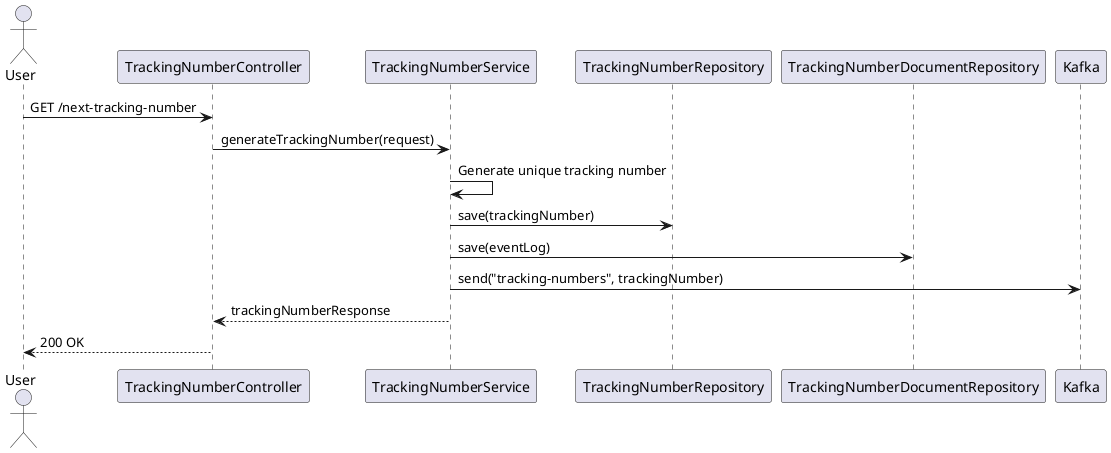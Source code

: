 @startuml
actor User
participant "TrackingNumberController" as Controller
participant "TrackingNumberService" as Service
participant "TrackingNumberRepository" as JpaRepo
participant "TrackingNumberDocumentRepository" as MongoRepo
participant "Kafka" as Kafka

User -> Controller: GET /next-tracking-number
Controller -> Service: generateTrackingNumber(request)
Service -> Service: Generate unique tracking number
Service -> JpaRepo: save(trackingNumber)
Service -> MongoRepo: save(eventLog)
Service -> Kafka: send("tracking-numbers", trackingNumber)
Service --> Controller: trackingNumberResponse
Controller --> User: 200 OK
@enduml
